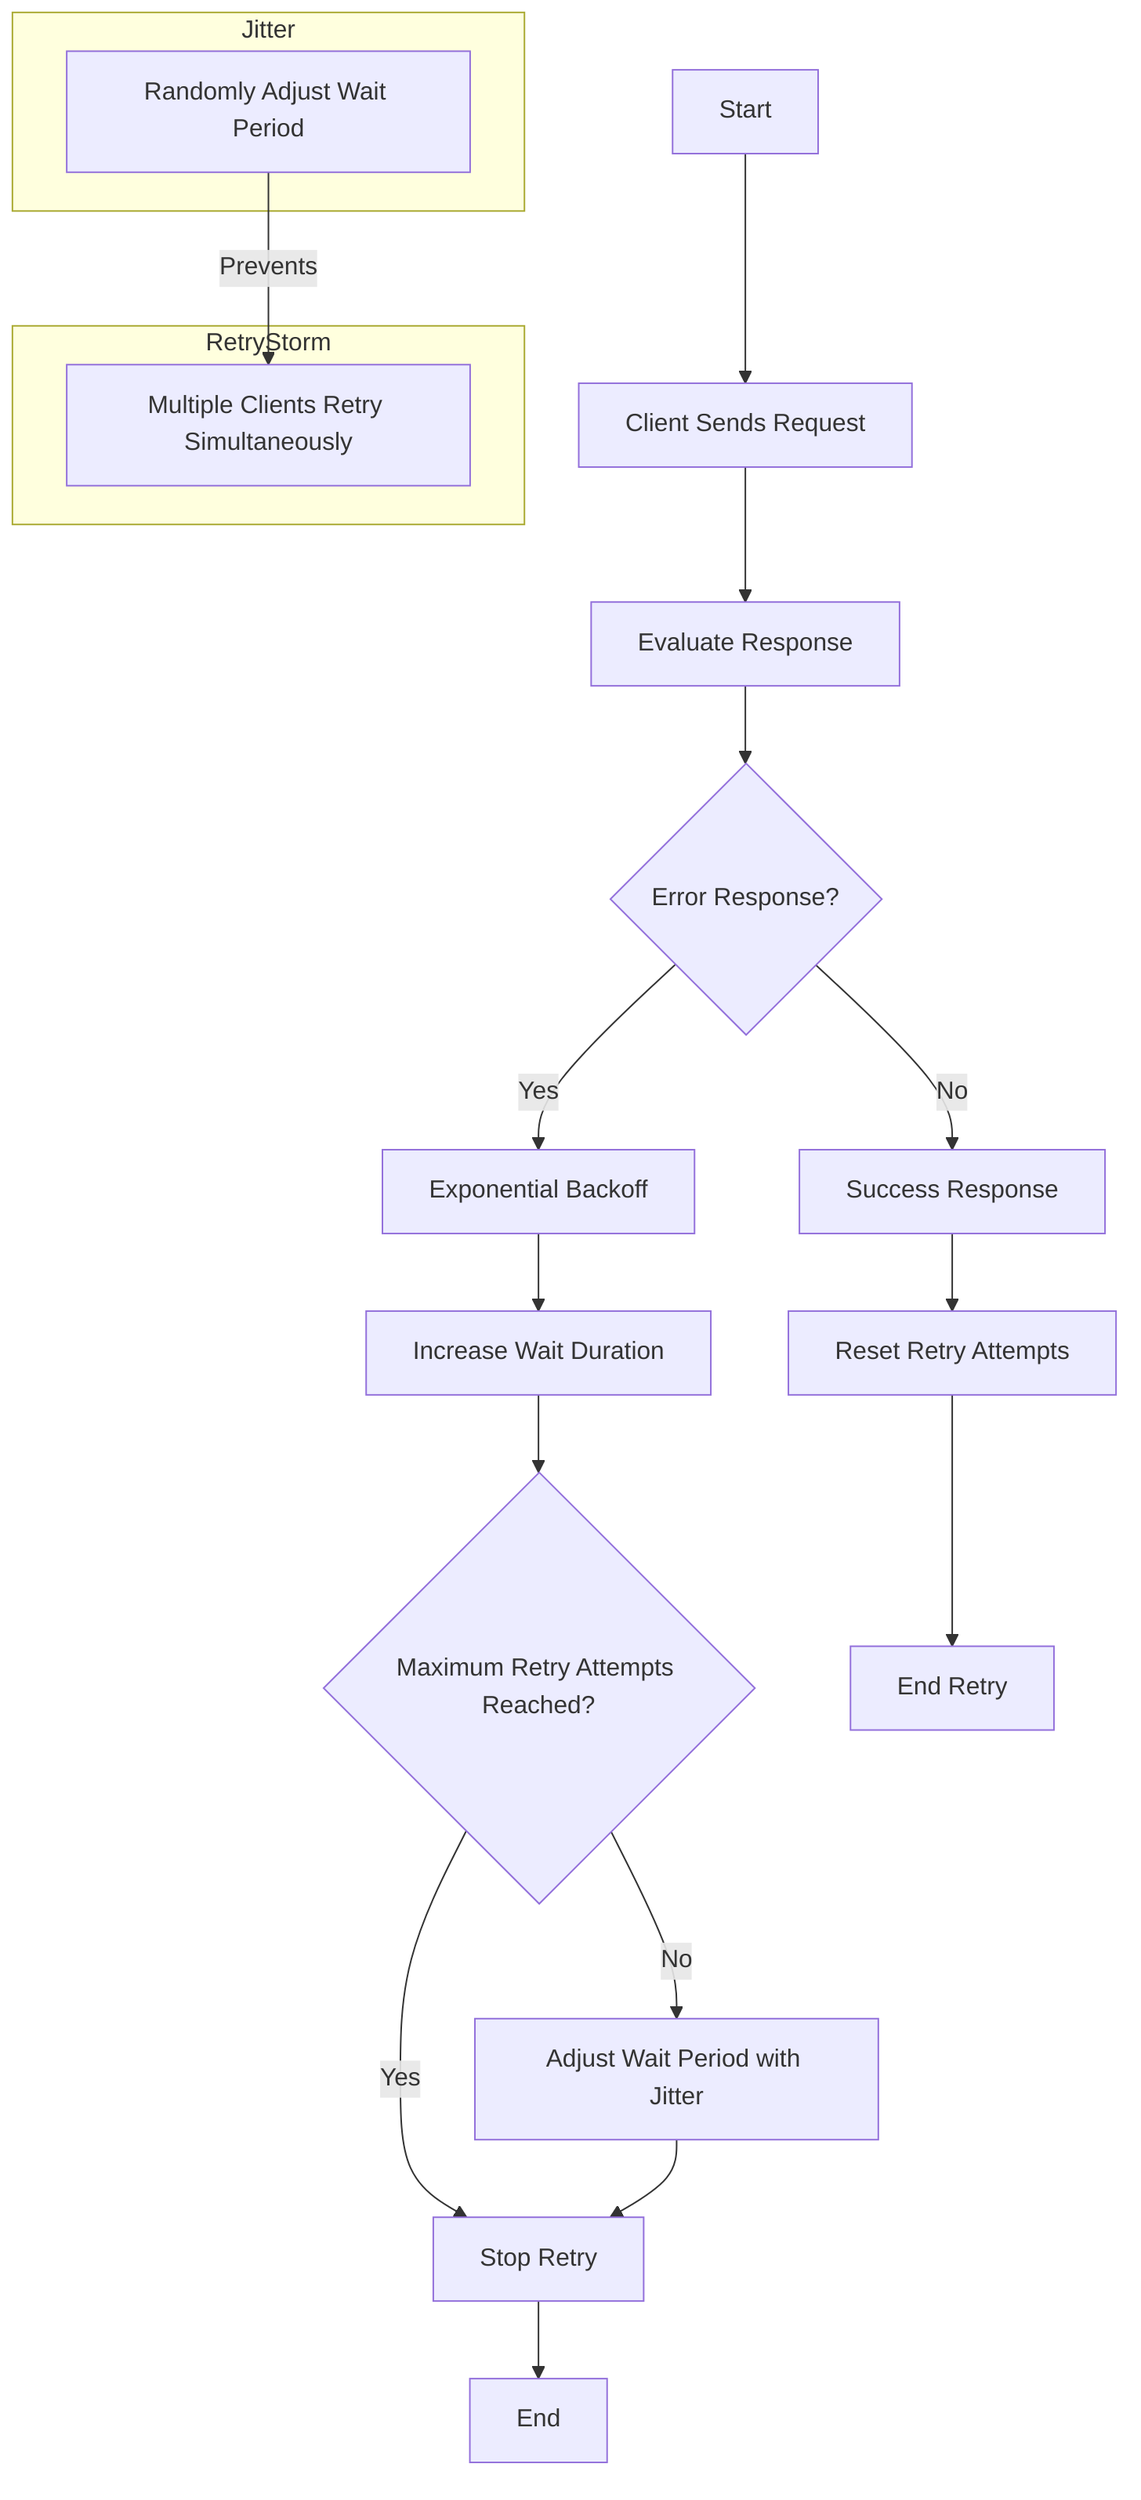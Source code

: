 graph TD;
    A[Start] --> B[Client Sends Request];
    B --> C[Evaluate Response];
    C --> D{Error Response?};
    D -- Yes --> E[Exponential Backoff];
    E --> F[Increase Wait Duration];
    F --> G{Maximum Retry Attempts Reached?};
    G -- No --> H[Adjust Wait Period with Jitter];
    G -- Yes --> I[Stop Retry];
    H --> I;
    I --> J[End];
    D -- No --> K[Success Response];
    K --> L[Reset Retry Attempts];
    L --> M[End Retry];

    subgraph Jitter
        N[Randomly Adjust Wait Period]
    end

    subgraph RetryStorm
        O[Multiple Clients Retry Simultaneously]
    end

    N --> |Prevents|O